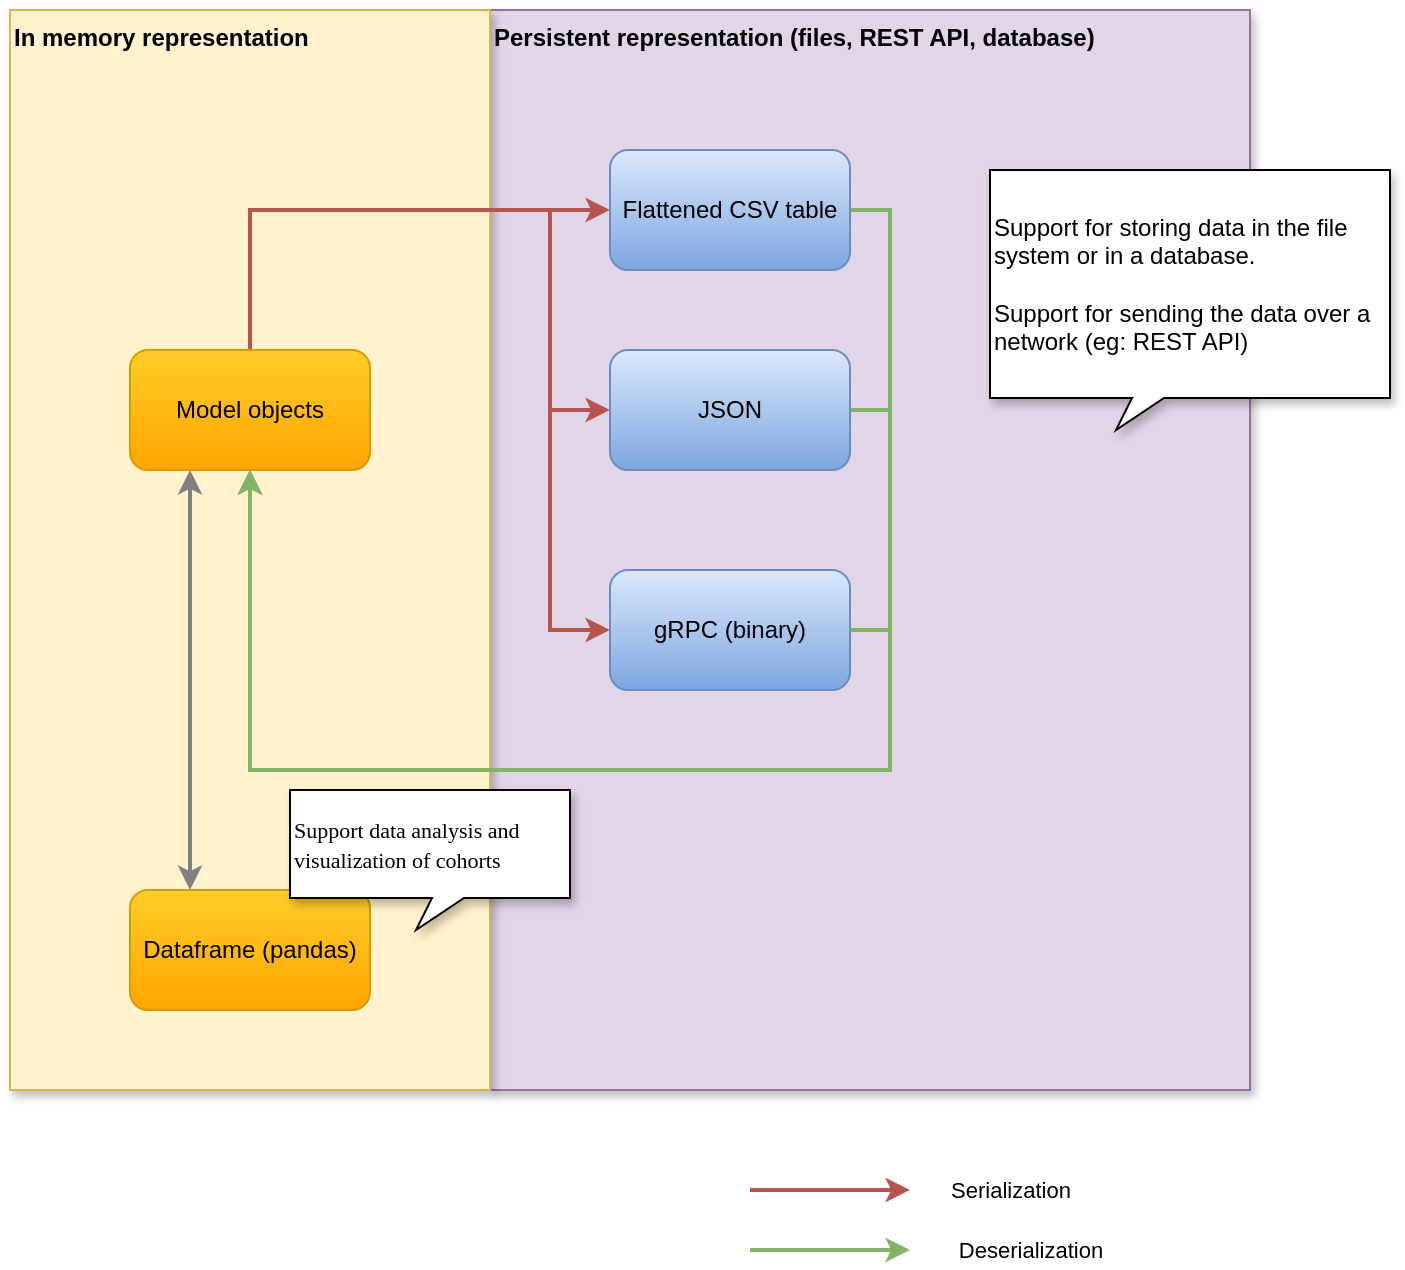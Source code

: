<mxfile version="13.6.9" type="device"><diagram id="pAzXVOvMor8Rqn36rfyq" name="Page-1"><mxGraphModel dx="1422" dy="747" grid="1" gridSize="10" guides="1" tooltips="1" connect="1" arrows="1" fold="1" page="1" pageScale="1" pageWidth="1100" pageHeight="850" math="0" shadow="0"><root><mxCell id="0"/><mxCell id="1" parent="0"/><mxCell id="TGnovZNKbtNvKSA-OxB3-3" value="&lt;b&gt;Persistent representation (files, REST API, database)&lt;br&gt;&lt;/b&gt;" style="rounded=0;whiteSpace=wrap;html=1;fillColor=#e1d5e7;strokeColor=#9673a6;align=left;verticalAlign=top;shadow=1;" vertex="1" parent="1"><mxGeometry x="510" y="130" width="380" height="540" as="geometry"/></mxCell><mxCell id="TGnovZNKbtNvKSA-OxB3-2" value="&lt;b&gt;In memory&lt;/b&gt; &lt;b&gt;representation&lt;/b&gt;" style="rounded=0;whiteSpace=wrap;html=1;fillColor=#fff2cc;strokeColor=#d6b656;align=left;verticalAlign=top;shadow=1;" vertex="1" parent="1"><mxGeometry x="270" y="130" width="240" height="540" as="geometry"/></mxCell><mxCell id="TGnovZNKbtNvKSA-OxB3-10" style="edgeStyle=orthogonalEdgeStyle;rounded=0;orthogonalLoop=1;jettySize=auto;html=1;exitX=0.5;exitY=0;exitDx=0;exitDy=0;entryX=0;entryY=0.5;entryDx=0;entryDy=0;gradientColor=#ea6b66;fillColor=#f8cecc;strokeColor=#b85450;strokeWidth=2;" edge="1" parent="1" source="TGnovZNKbtNvKSA-OxB3-1" target="TGnovZNKbtNvKSA-OxB3-4"><mxGeometry relative="1" as="geometry"/></mxCell><mxCell id="TGnovZNKbtNvKSA-OxB3-11" style="edgeStyle=orthogonalEdgeStyle;rounded=0;orthogonalLoop=1;jettySize=auto;html=1;exitX=0.5;exitY=0;exitDx=0;exitDy=0;gradientColor=#ea6b66;fillColor=#f8cecc;strokeColor=#b85450;strokeWidth=2;" edge="1" parent="1" source="TGnovZNKbtNvKSA-OxB3-1" target="TGnovZNKbtNvKSA-OxB3-5"><mxGeometry relative="1" as="geometry"><Array as="points"><mxPoint x="390" y="230"/><mxPoint x="540" y="230"/><mxPoint x="540" y="330"/></Array></mxGeometry></mxCell><mxCell id="TGnovZNKbtNvKSA-OxB3-12" style="edgeStyle=orthogonalEdgeStyle;rounded=0;orthogonalLoop=1;jettySize=auto;html=1;exitX=0.5;exitY=0;exitDx=0;exitDy=0;entryX=0;entryY=0.5;entryDx=0;entryDy=0;gradientColor=#ea6b66;fillColor=#f8cecc;strokeColor=#b85450;strokeWidth=2;" edge="1" parent="1" source="TGnovZNKbtNvKSA-OxB3-1" target="TGnovZNKbtNvKSA-OxB3-6"><mxGeometry relative="1" as="geometry"><Array as="points"><mxPoint x="390" y="230"/><mxPoint x="540" y="230"/><mxPoint x="540" y="440"/></Array></mxGeometry></mxCell><mxCell id="TGnovZNKbtNvKSA-OxB3-17" style="edgeStyle=orthogonalEdgeStyle;rounded=0;orthogonalLoop=1;jettySize=auto;html=1;exitX=0.25;exitY=1;exitDx=0;exitDy=0;entryX=0.25;entryY=0;entryDx=0;entryDy=0;strokeWidth=2;startArrow=classic;startFill=1;strokeColor=#808080;" edge="1" parent="1" source="TGnovZNKbtNvKSA-OxB3-1" target="TGnovZNKbtNvKSA-OxB3-16"><mxGeometry relative="1" as="geometry"/></mxCell><mxCell id="TGnovZNKbtNvKSA-OxB3-1" value="Model objects" style="rounded=1;whiteSpace=wrap;html=1;gradientColor=#ffa500;fillColor=#ffcd28;strokeColor=#d79b00;" vertex="1" parent="1"><mxGeometry x="330" y="300" width="120" height="60" as="geometry"/></mxCell><mxCell id="TGnovZNKbtNvKSA-OxB3-13" style="edgeStyle=orthogonalEdgeStyle;rounded=0;orthogonalLoop=1;jettySize=auto;html=1;exitX=1;exitY=0.5;exitDx=0;exitDy=0;entryX=0.5;entryY=1;entryDx=0;entryDy=0;strokeWidth=2;gradientColor=#97d077;fillColor=#d5e8d4;strokeColor=#82b366;" edge="1" parent="1" source="TGnovZNKbtNvKSA-OxB3-4" target="TGnovZNKbtNvKSA-OxB3-1"><mxGeometry relative="1" as="geometry"><Array as="points"><mxPoint x="710" y="230"/><mxPoint x="710" y="510"/><mxPoint x="390" y="510"/></Array></mxGeometry></mxCell><mxCell id="TGnovZNKbtNvKSA-OxB3-4" value="Flattened CSV table" style="rounded=1;whiteSpace=wrap;html=1;gradientColor=#7ea6e0;fillColor=#dae8fc;strokeColor=#6c8ebf;" vertex="1" parent="1"><mxGeometry x="570" y="200" width="120" height="60" as="geometry"/></mxCell><mxCell id="TGnovZNKbtNvKSA-OxB3-14" style="edgeStyle=orthogonalEdgeStyle;rounded=0;orthogonalLoop=1;jettySize=auto;html=1;exitX=1;exitY=0.5;exitDx=0;exitDy=0;entryX=0.5;entryY=1;entryDx=0;entryDy=0;strokeWidth=2;gradientColor=#97d077;fillColor=#d5e8d4;strokeColor=#82b366;" edge="1" parent="1" source="TGnovZNKbtNvKSA-OxB3-5" target="TGnovZNKbtNvKSA-OxB3-1"><mxGeometry relative="1" as="geometry"><Array as="points"><mxPoint x="710" y="330"/><mxPoint x="710" y="510"/><mxPoint x="390" y="510"/></Array></mxGeometry></mxCell><mxCell id="TGnovZNKbtNvKSA-OxB3-5" value="JSON" style="rounded=1;whiteSpace=wrap;html=1;gradientColor=#7ea6e0;fillColor=#dae8fc;strokeColor=#6c8ebf;" vertex="1" parent="1"><mxGeometry x="570" y="300" width="120" height="60" as="geometry"/></mxCell><mxCell id="TGnovZNKbtNvKSA-OxB3-15" style="edgeStyle=orthogonalEdgeStyle;rounded=0;orthogonalLoop=1;jettySize=auto;html=1;exitX=1;exitY=0.5;exitDx=0;exitDy=0;entryX=0.5;entryY=1;entryDx=0;entryDy=0;strokeWidth=2;gradientColor=#97d077;fillColor=#d5e8d4;strokeColor=#82b366;" edge="1" parent="1" source="TGnovZNKbtNvKSA-OxB3-6" target="TGnovZNKbtNvKSA-OxB3-1"><mxGeometry relative="1" as="geometry"><Array as="points"><mxPoint x="710" y="440"/><mxPoint x="710" y="510"/><mxPoint x="390" y="510"/></Array></mxGeometry></mxCell><mxCell id="TGnovZNKbtNvKSA-OxB3-6" value="gRPC (binary)" style="rounded=1;whiteSpace=wrap;html=1;gradientColor=#7ea6e0;fillColor=#dae8fc;strokeColor=#6c8ebf;" vertex="1" parent="1"><mxGeometry x="570" y="410" width="120" height="60" as="geometry"/></mxCell><mxCell id="TGnovZNKbtNvKSA-OxB3-16" value="Dataframe (pandas)" style="rounded=1;whiteSpace=wrap;html=1;gradientColor=#ffa500;fillColor=#ffcd28;strokeColor=#d79b00;" vertex="1" parent="1"><mxGeometry x="330" y="570" width="120" height="60" as="geometry"/></mxCell><mxCell id="TGnovZNKbtNvKSA-OxB3-18" value="Serialization" style="endArrow=classic;html=1;strokeColor=#b85450;strokeWidth=2;gradientColor=#ea6b66;fillColor=#f8cecc;" edge="1" parent="1"><mxGeometry x="1" y="50" width="50" height="50" relative="1" as="geometry"><mxPoint x="640" y="720" as="sourcePoint"/><mxPoint x="720" y="720" as="targetPoint"/><mxPoint x="50" y="50" as="offset"/></mxGeometry></mxCell><mxCell id="TGnovZNKbtNvKSA-OxB3-19" value="Deserialization" style="endArrow=classic;html=1;strokeColor=#82b366;strokeWidth=2;gradientColor=#97d077;fillColor=#d5e8d4;" edge="1" parent="1"><mxGeometry x="1" y="60" width="50" height="50" relative="1" as="geometry"><mxPoint x="640" y="750" as="sourcePoint"/><mxPoint x="720" y="750" as="targetPoint"/><mxPoint x="60" y="60" as="offset"/></mxGeometry></mxCell><mxCell id="TGnovZNKbtNvKSA-OxB3-20" value="&lt;font style=&quot;font-size: 11px&quot; face=&quot;Comic Sans MS&quot;&gt;Support data analysis and visualization of cohorts&lt;/font&gt;" style="whiteSpace=wrap;html=1;shape=mxgraph.basic.rectCallout;dx=79;dy=16;boundedLbl=1;shadow=1;align=left;" vertex="1" parent="1"><mxGeometry x="410" y="520" width="140" height="70" as="geometry"/></mxCell><mxCell id="TGnovZNKbtNvKSA-OxB3-21" value="&lt;div&gt;Support for storing data in the file system or in a database.&lt;/div&gt;&lt;div&gt;&lt;br&gt;&lt;/div&gt;&lt;div&gt;Support for sending the data over a network (eg: REST API)&lt;br&gt;&lt;/div&gt;" style="whiteSpace=wrap;html=1;shape=mxgraph.basic.rectCallout;dx=79;dy=16;boundedLbl=1;shadow=1;align=left;" vertex="1" parent="1"><mxGeometry x="760" y="210" width="200" height="130" as="geometry"/></mxCell></root></mxGraphModel></diagram></mxfile>